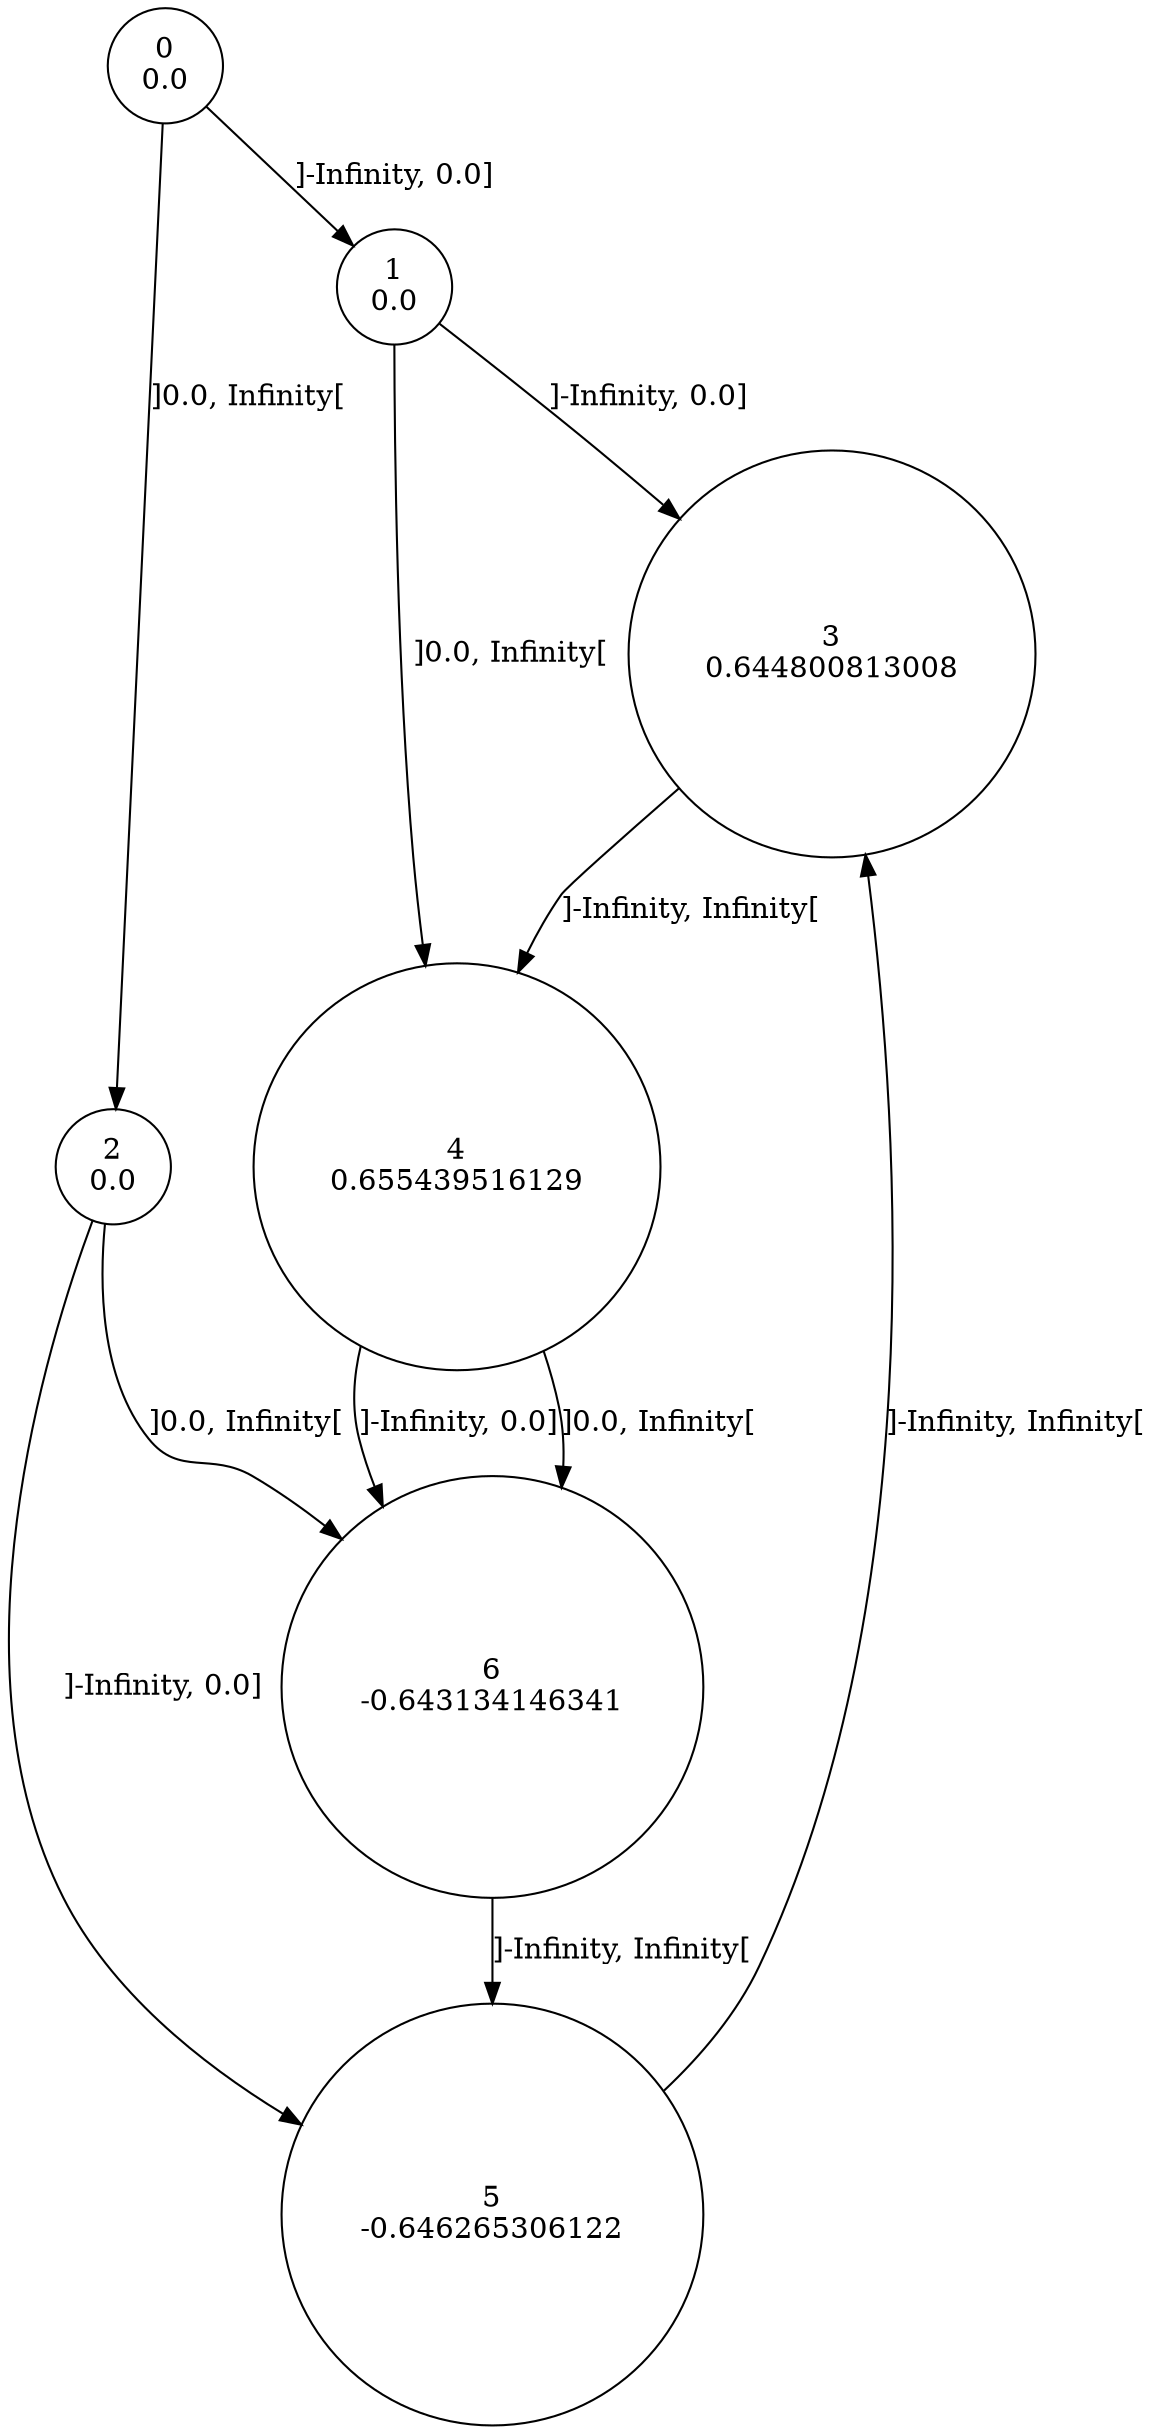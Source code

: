 digraph a {
0 [shape=circle, label="0\n0.0"];
	0 -> 1 [label="]-Infinity, 0.0]"];
	0 -> 2 [label="]0.0, Infinity["];
1 [shape=circle, label="1\n0.0"];
	1 -> 3 [label="]-Infinity, 0.0]"];
	1 -> 4 [label="]0.0, Infinity["];
2 [shape=circle, label="2\n0.0"];
	2 -> 5 [label="]-Infinity, 0.0]"];
	2 -> 6 [label="]0.0, Infinity["];
3 [shape=circle, label="3\n0.644800813008"];
	3 -> 4 [label="]-Infinity, Infinity["];
4 [shape=circle, label="4\n0.655439516129"];
	4 -> 6 [label="]-Infinity, 0.0]"];
	4 -> 6 [label="]0.0, Infinity["];
5 [shape=circle, label="5\n-0.646265306122"];
	5 -> 3 [label="]-Infinity, Infinity["];
6 [shape=circle, label="6\n-0.643134146341"];
	6 -> 5 [label="]-Infinity, Infinity["];
}